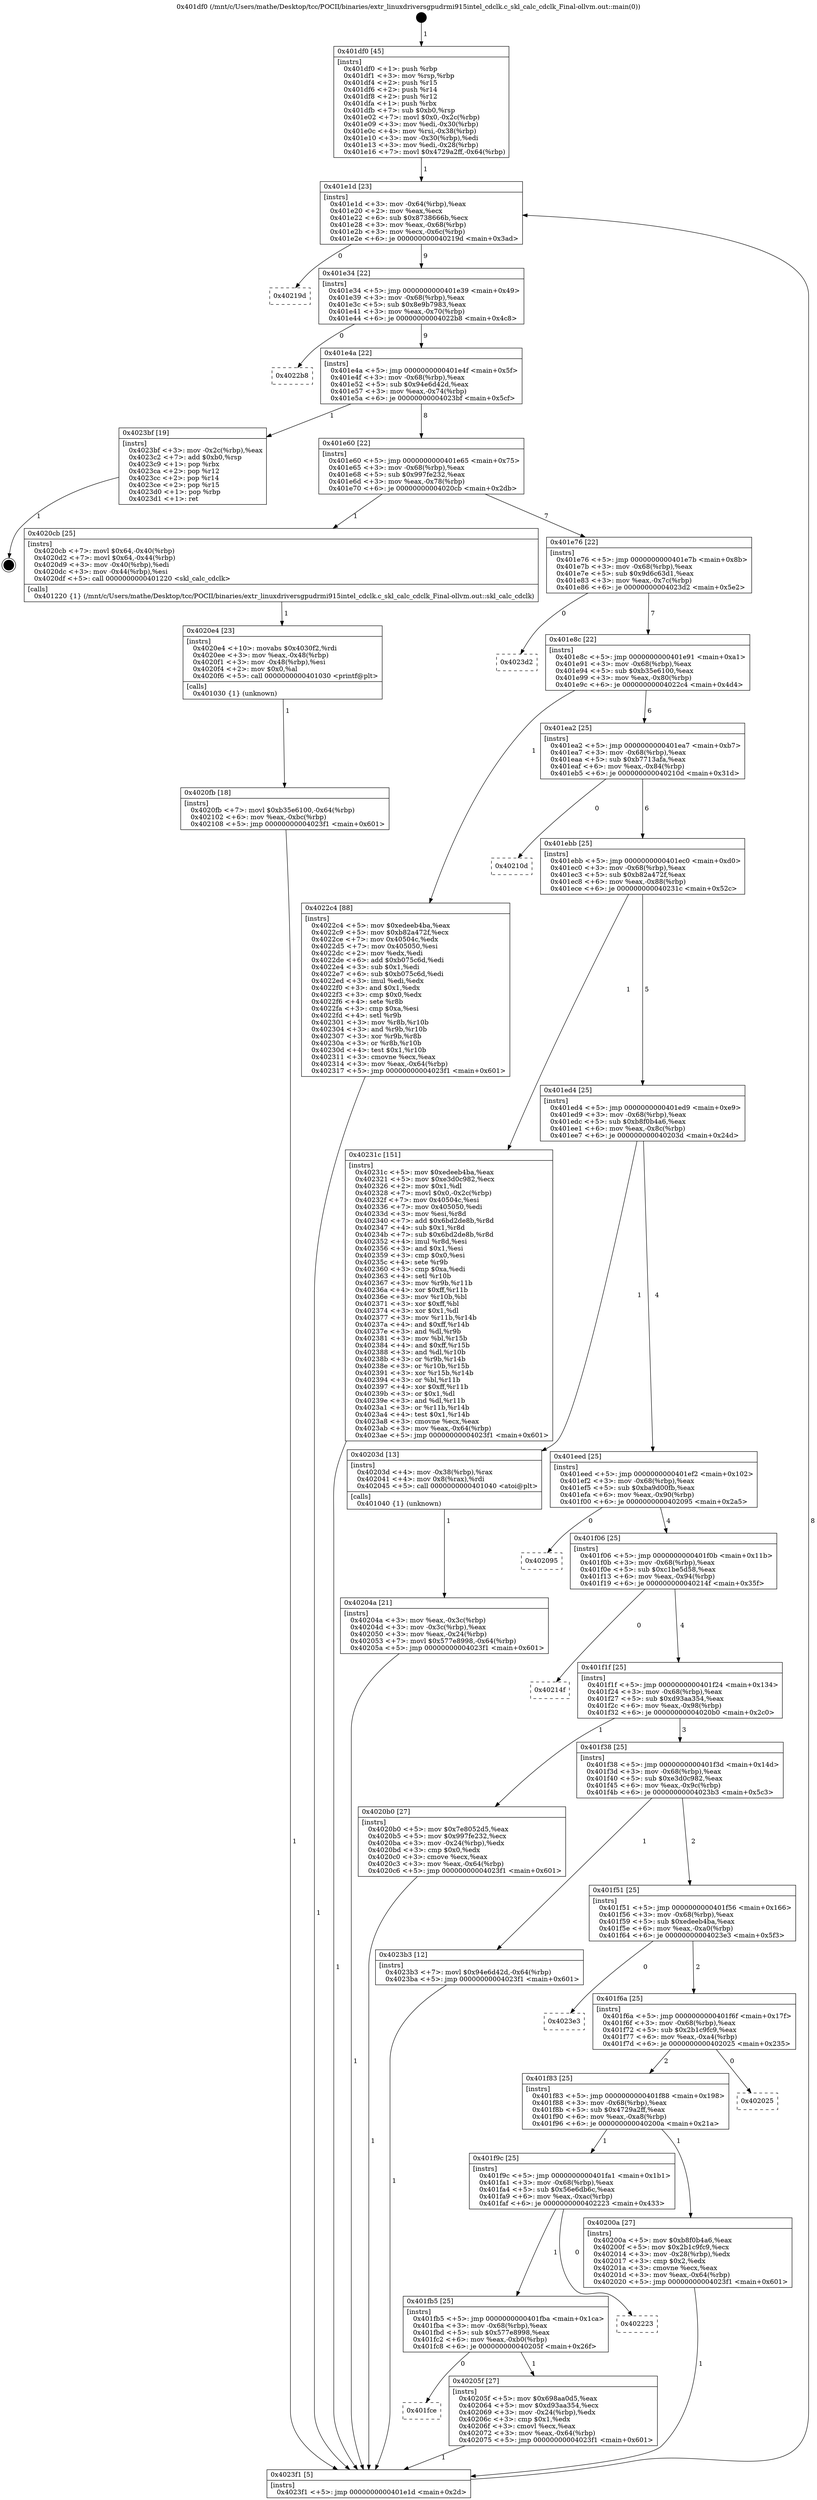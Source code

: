 digraph "0x401df0" {
  label = "0x401df0 (/mnt/c/Users/mathe/Desktop/tcc/POCII/binaries/extr_linuxdriversgpudrmi915intel_cdclk.c_skl_calc_cdclk_Final-ollvm.out::main(0))"
  labelloc = "t"
  node[shape=record]

  Entry [label="",width=0.3,height=0.3,shape=circle,fillcolor=black,style=filled]
  "0x401e1d" [label="{
     0x401e1d [23]\l
     | [instrs]\l
     &nbsp;&nbsp;0x401e1d \<+3\>: mov -0x64(%rbp),%eax\l
     &nbsp;&nbsp;0x401e20 \<+2\>: mov %eax,%ecx\l
     &nbsp;&nbsp;0x401e22 \<+6\>: sub $0x8738666b,%ecx\l
     &nbsp;&nbsp;0x401e28 \<+3\>: mov %eax,-0x68(%rbp)\l
     &nbsp;&nbsp;0x401e2b \<+3\>: mov %ecx,-0x6c(%rbp)\l
     &nbsp;&nbsp;0x401e2e \<+6\>: je 000000000040219d \<main+0x3ad\>\l
  }"]
  "0x40219d" [label="{
     0x40219d\l
  }", style=dashed]
  "0x401e34" [label="{
     0x401e34 [22]\l
     | [instrs]\l
     &nbsp;&nbsp;0x401e34 \<+5\>: jmp 0000000000401e39 \<main+0x49\>\l
     &nbsp;&nbsp;0x401e39 \<+3\>: mov -0x68(%rbp),%eax\l
     &nbsp;&nbsp;0x401e3c \<+5\>: sub $0x8e9b7983,%eax\l
     &nbsp;&nbsp;0x401e41 \<+3\>: mov %eax,-0x70(%rbp)\l
     &nbsp;&nbsp;0x401e44 \<+6\>: je 00000000004022b8 \<main+0x4c8\>\l
  }"]
  Exit [label="",width=0.3,height=0.3,shape=circle,fillcolor=black,style=filled,peripheries=2]
  "0x4022b8" [label="{
     0x4022b8\l
  }", style=dashed]
  "0x401e4a" [label="{
     0x401e4a [22]\l
     | [instrs]\l
     &nbsp;&nbsp;0x401e4a \<+5\>: jmp 0000000000401e4f \<main+0x5f\>\l
     &nbsp;&nbsp;0x401e4f \<+3\>: mov -0x68(%rbp),%eax\l
     &nbsp;&nbsp;0x401e52 \<+5\>: sub $0x94e6d42d,%eax\l
     &nbsp;&nbsp;0x401e57 \<+3\>: mov %eax,-0x74(%rbp)\l
     &nbsp;&nbsp;0x401e5a \<+6\>: je 00000000004023bf \<main+0x5cf\>\l
  }"]
  "0x4020fb" [label="{
     0x4020fb [18]\l
     | [instrs]\l
     &nbsp;&nbsp;0x4020fb \<+7\>: movl $0xb35e6100,-0x64(%rbp)\l
     &nbsp;&nbsp;0x402102 \<+6\>: mov %eax,-0xbc(%rbp)\l
     &nbsp;&nbsp;0x402108 \<+5\>: jmp 00000000004023f1 \<main+0x601\>\l
  }"]
  "0x4023bf" [label="{
     0x4023bf [19]\l
     | [instrs]\l
     &nbsp;&nbsp;0x4023bf \<+3\>: mov -0x2c(%rbp),%eax\l
     &nbsp;&nbsp;0x4023c2 \<+7\>: add $0xb0,%rsp\l
     &nbsp;&nbsp;0x4023c9 \<+1\>: pop %rbx\l
     &nbsp;&nbsp;0x4023ca \<+2\>: pop %r12\l
     &nbsp;&nbsp;0x4023cc \<+2\>: pop %r14\l
     &nbsp;&nbsp;0x4023ce \<+2\>: pop %r15\l
     &nbsp;&nbsp;0x4023d0 \<+1\>: pop %rbp\l
     &nbsp;&nbsp;0x4023d1 \<+1\>: ret\l
  }"]
  "0x401e60" [label="{
     0x401e60 [22]\l
     | [instrs]\l
     &nbsp;&nbsp;0x401e60 \<+5\>: jmp 0000000000401e65 \<main+0x75\>\l
     &nbsp;&nbsp;0x401e65 \<+3\>: mov -0x68(%rbp),%eax\l
     &nbsp;&nbsp;0x401e68 \<+5\>: sub $0x997fe232,%eax\l
     &nbsp;&nbsp;0x401e6d \<+3\>: mov %eax,-0x78(%rbp)\l
     &nbsp;&nbsp;0x401e70 \<+6\>: je 00000000004020cb \<main+0x2db\>\l
  }"]
  "0x4020e4" [label="{
     0x4020e4 [23]\l
     | [instrs]\l
     &nbsp;&nbsp;0x4020e4 \<+10\>: movabs $0x4030f2,%rdi\l
     &nbsp;&nbsp;0x4020ee \<+3\>: mov %eax,-0x48(%rbp)\l
     &nbsp;&nbsp;0x4020f1 \<+3\>: mov -0x48(%rbp),%esi\l
     &nbsp;&nbsp;0x4020f4 \<+2\>: mov $0x0,%al\l
     &nbsp;&nbsp;0x4020f6 \<+5\>: call 0000000000401030 \<printf@plt\>\l
     | [calls]\l
     &nbsp;&nbsp;0x401030 \{1\} (unknown)\l
  }"]
  "0x4020cb" [label="{
     0x4020cb [25]\l
     | [instrs]\l
     &nbsp;&nbsp;0x4020cb \<+7\>: movl $0x64,-0x40(%rbp)\l
     &nbsp;&nbsp;0x4020d2 \<+7\>: movl $0x64,-0x44(%rbp)\l
     &nbsp;&nbsp;0x4020d9 \<+3\>: mov -0x40(%rbp),%edi\l
     &nbsp;&nbsp;0x4020dc \<+3\>: mov -0x44(%rbp),%esi\l
     &nbsp;&nbsp;0x4020df \<+5\>: call 0000000000401220 \<skl_calc_cdclk\>\l
     | [calls]\l
     &nbsp;&nbsp;0x401220 \{1\} (/mnt/c/Users/mathe/Desktop/tcc/POCII/binaries/extr_linuxdriversgpudrmi915intel_cdclk.c_skl_calc_cdclk_Final-ollvm.out::skl_calc_cdclk)\l
  }"]
  "0x401e76" [label="{
     0x401e76 [22]\l
     | [instrs]\l
     &nbsp;&nbsp;0x401e76 \<+5\>: jmp 0000000000401e7b \<main+0x8b\>\l
     &nbsp;&nbsp;0x401e7b \<+3\>: mov -0x68(%rbp),%eax\l
     &nbsp;&nbsp;0x401e7e \<+5\>: sub $0x9d6c63d1,%eax\l
     &nbsp;&nbsp;0x401e83 \<+3\>: mov %eax,-0x7c(%rbp)\l
     &nbsp;&nbsp;0x401e86 \<+6\>: je 00000000004023d2 \<main+0x5e2\>\l
  }"]
  "0x401fce" [label="{
     0x401fce\l
  }", style=dashed]
  "0x4023d2" [label="{
     0x4023d2\l
  }", style=dashed]
  "0x401e8c" [label="{
     0x401e8c [22]\l
     | [instrs]\l
     &nbsp;&nbsp;0x401e8c \<+5\>: jmp 0000000000401e91 \<main+0xa1\>\l
     &nbsp;&nbsp;0x401e91 \<+3\>: mov -0x68(%rbp),%eax\l
     &nbsp;&nbsp;0x401e94 \<+5\>: sub $0xb35e6100,%eax\l
     &nbsp;&nbsp;0x401e99 \<+3\>: mov %eax,-0x80(%rbp)\l
     &nbsp;&nbsp;0x401e9c \<+6\>: je 00000000004022c4 \<main+0x4d4\>\l
  }"]
  "0x40205f" [label="{
     0x40205f [27]\l
     | [instrs]\l
     &nbsp;&nbsp;0x40205f \<+5\>: mov $0x698aa0d5,%eax\l
     &nbsp;&nbsp;0x402064 \<+5\>: mov $0xd93aa354,%ecx\l
     &nbsp;&nbsp;0x402069 \<+3\>: mov -0x24(%rbp),%edx\l
     &nbsp;&nbsp;0x40206c \<+3\>: cmp $0x1,%edx\l
     &nbsp;&nbsp;0x40206f \<+3\>: cmovl %ecx,%eax\l
     &nbsp;&nbsp;0x402072 \<+3\>: mov %eax,-0x64(%rbp)\l
     &nbsp;&nbsp;0x402075 \<+5\>: jmp 00000000004023f1 \<main+0x601\>\l
  }"]
  "0x4022c4" [label="{
     0x4022c4 [88]\l
     | [instrs]\l
     &nbsp;&nbsp;0x4022c4 \<+5\>: mov $0xedeeb4ba,%eax\l
     &nbsp;&nbsp;0x4022c9 \<+5\>: mov $0xb82a472f,%ecx\l
     &nbsp;&nbsp;0x4022ce \<+7\>: mov 0x40504c,%edx\l
     &nbsp;&nbsp;0x4022d5 \<+7\>: mov 0x405050,%esi\l
     &nbsp;&nbsp;0x4022dc \<+2\>: mov %edx,%edi\l
     &nbsp;&nbsp;0x4022de \<+6\>: add $0xb075c6d,%edi\l
     &nbsp;&nbsp;0x4022e4 \<+3\>: sub $0x1,%edi\l
     &nbsp;&nbsp;0x4022e7 \<+6\>: sub $0xb075c6d,%edi\l
     &nbsp;&nbsp;0x4022ed \<+3\>: imul %edi,%edx\l
     &nbsp;&nbsp;0x4022f0 \<+3\>: and $0x1,%edx\l
     &nbsp;&nbsp;0x4022f3 \<+3\>: cmp $0x0,%edx\l
     &nbsp;&nbsp;0x4022f6 \<+4\>: sete %r8b\l
     &nbsp;&nbsp;0x4022fa \<+3\>: cmp $0xa,%esi\l
     &nbsp;&nbsp;0x4022fd \<+4\>: setl %r9b\l
     &nbsp;&nbsp;0x402301 \<+3\>: mov %r8b,%r10b\l
     &nbsp;&nbsp;0x402304 \<+3\>: and %r9b,%r10b\l
     &nbsp;&nbsp;0x402307 \<+3\>: xor %r9b,%r8b\l
     &nbsp;&nbsp;0x40230a \<+3\>: or %r8b,%r10b\l
     &nbsp;&nbsp;0x40230d \<+4\>: test $0x1,%r10b\l
     &nbsp;&nbsp;0x402311 \<+3\>: cmovne %ecx,%eax\l
     &nbsp;&nbsp;0x402314 \<+3\>: mov %eax,-0x64(%rbp)\l
     &nbsp;&nbsp;0x402317 \<+5\>: jmp 00000000004023f1 \<main+0x601\>\l
  }"]
  "0x401ea2" [label="{
     0x401ea2 [25]\l
     | [instrs]\l
     &nbsp;&nbsp;0x401ea2 \<+5\>: jmp 0000000000401ea7 \<main+0xb7\>\l
     &nbsp;&nbsp;0x401ea7 \<+3\>: mov -0x68(%rbp),%eax\l
     &nbsp;&nbsp;0x401eaa \<+5\>: sub $0xb7713afa,%eax\l
     &nbsp;&nbsp;0x401eaf \<+6\>: mov %eax,-0x84(%rbp)\l
     &nbsp;&nbsp;0x401eb5 \<+6\>: je 000000000040210d \<main+0x31d\>\l
  }"]
  "0x401fb5" [label="{
     0x401fb5 [25]\l
     | [instrs]\l
     &nbsp;&nbsp;0x401fb5 \<+5\>: jmp 0000000000401fba \<main+0x1ca\>\l
     &nbsp;&nbsp;0x401fba \<+3\>: mov -0x68(%rbp),%eax\l
     &nbsp;&nbsp;0x401fbd \<+5\>: sub $0x577e8998,%eax\l
     &nbsp;&nbsp;0x401fc2 \<+6\>: mov %eax,-0xb0(%rbp)\l
     &nbsp;&nbsp;0x401fc8 \<+6\>: je 000000000040205f \<main+0x26f\>\l
  }"]
  "0x40210d" [label="{
     0x40210d\l
  }", style=dashed]
  "0x401ebb" [label="{
     0x401ebb [25]\l
     | [instrs]\l
     &nbsp;&nbsp;0x401ebb \<+5\>: jmp 0000000000401ec0 \<main+0xd0\>\l
     &nbsp;&nbsp;0x401ec0 \<+3\>: mov -0x68(%rbp),%eax\l
     &nbsp;&nbsp;0x401ec3 \<+5\>: sub $0xb82a472f,%eax\l
     &nbsp;&nbsp;0x401ec8 \<+6\>: mov %eax,-0x88(%rbp)\l
     &nbsp;&nbsp;0x401ece \<+6\>: je 000000000040231c \<main+0x52c\>\l
  }"]
  "0x402223" [label="{
     0x402223\l
  }", style=dashed]
  "0x40231c" [label="{
     0x40231c [151]\l
     | [instrs]\l
     &nbsp;&nbsp;0x40231c \<+5\>: mov $0xedeeb4ba,%eax\l
     &nbsp;&nbsp;0x402321 \<+5\>: mov $0xe3d0c982,%ecx\l
     &nbsp;&nbsp;0x402326 \<+2\>: mov $0x1,%dl\l
     &nbsp;&nbsp;0x402328 \<+7\>: movl $0x0,-0x2c(%rbp)\l
     &nbsp;&nbsp;0x40232f \<+7\>: mov 0x40504c,%esi\l
     &nbsp;&nbsp;0x402336 \<+7\>: mov 0x405050,%edi\l
     &nbsp;&nbsp;0x40233d \<+3\>: mov %esi,%r8d\l
     &nbsp;&nbsp;0x402340 \<+7\>: add $0x6bd2de8b,%r8d\l
     &nbsp;&nbsp;0x402347 \<+4\>: sub $0x1,%r8d\l
     &nbsp;&nbsp;0x40234b \<+7\>: sub $0x6bd2de8b,%r8d\l
     &nbsp;&nbsp;0x402352 \<+4\>: imul %r8d,%esi\l
     &nbsp;&nbsp;0x402356 \<+3\>: and $0x1,%esi\l
     &nbsp;&nbsp;0x402359 \<+3\>: cmp $0x0,%esi\l
     &nbsp;&nbsp;0x40235c \<+4\>: sete %r9b\l
     &nbsp;&nbsp;0x402360 \<+3\>: cmp $0xa,%edi\l
     &nbsp;&nbsp;0x402363 \<+4\>: setl %r10b\l
     &nbsp;&nbsp;0x402367 \<+3\>: mov %r9b,%r11b\l
     &nbsp;&nbsp;0x40236a \<+4\>: xor $0xff,%r11b\l
     &nbsp;&nbsp;0x40236e \<+3\>: mov %r10b,%bl\l
     &nbsp;&nbsp;0x402371 \<+3\>: xor $0xff,%bl\l
     &nbsp;&nbsp;0x402374 \<+3\>: xor $0x1,%dl\l
     &nbsp;&nbsp;0x402377 \<+3\>: mov %r11b,%r14b\l
     &nbsp;&nbsp;0x40237a \<+4\>: and $0xff,%r14b\l
     &nbsp;&nbsp;0x40237e \<+3\>: and %dl,%r9b\l
     &nbsp;&nbsp;0x402381 \<+3\>: mov %bl,%r15b\l
     &nbsp;&nbsp;0x402384 \<+4\>: and $0xff,%r15b\l
     &nbsp;&nbsp;0x402388 \<+3\>: and %dl,%r10b\l
     &nbsp;&nbsp;0x40238b \<+3\>: or %r9b,%r14b\l
     &nbsp;&nbsp;0x40238e \<+3\>: or %r10b,%r15b\l
     &nbsp;&nbsp;0x402391 \<+3\>: xor %r15b,%r14b\l
     &nbsp;&nbsp;0x402394 \<+3\>: or %bl,%r11b\l
     &nbsp;&nbsp;0x402397 \<+4\>: xor $0xff,%r11b\l
     &nbsp;&nbsp;0x40239b \<+3\>: or $0x1,%dl\l
     &nbsp;&nbsp;0x40239e \<+3\>: and %dl,%r11b\l
     &nbsp;&nbsp;0x4023a1 \<+3\>: or %r11b,%r14b\l
     &nbsp;&nbsp;0x4023a4 \<+4\>: test $0x1,%r14b\l
     &nbsp;&nbsp;0x4023a8 \<+3\>: cmovne %ecx,%eax\l
     &nbsp;&nbsp;0x4023ab \<+3\>: mov %eax,-0x64(%rbp)\l
     &nbsp;&nbsp;0x4023ae \<+5\>: jmp 00000000004023f1 \<main+0x601\>\l
  }"]
  "0x401ed4" [label="{
     0x401ed4 [25]\l
     | [instrs]\l
     &nbsp;&nbsp;0x401ed4 \<+5\>: jmp 0000000000401ed9 \<main+0xe9\>\l
     &nbsp;&nbsp;0x401ed9 \<+3\>: mov -0x68(%rbp),%eax\l
     &nbsp;&nbsp;0x401edc \<+5\>: sub $0xb8f0b4a6,%eax\l
     &nbsp;&nbsp;0x401ee1 \<+6\>: mov %eax,-0x8c(%rbp)\l
     &nbsp;&nbsp;0x401ee7 \<+6\>: je 000000000040203d \<main+0x24d\>\l
  }"]
  "0x40204a" [label="{
     0x40204a [21]\l
     | [instrs]\l
     &nbsp;&nbsp;0x40204a \<+3\>: mov %eax,-0x3c(%rbp)\l
     &nbsp;&nbsp;0x40204d \<+3\>: mov -0x3c(%rbp),%eax\l
     &nbsp;&nbsp;0x402050 \<+3\>: mov %eax,-0x24(%rbp)\l
     &nbsp;&nbsp;0x402053 \<+7\>: movl $0x577e8998,-0x64(%rbp)\l
     &nbsp;&nbsp;0x40205a \<+5\>: jmp 00000000004023f1 \<main+0x601\>\l
  }"]
  "0x40203d" [label="{
     0x40203d [13]\l
     | [instrs]\l
     &nbsp;&nbsp;0x40203d \<+4\>: mov -0x38(%rbp),%rax\l
     &nbsp;&nbsp;0x402041 \<+4\>: mov 0x8(%rax),%rdi\l
     &nbsp;&nbsp;0x402045 \<+5\>: call 0000000000401040 \<atoi@plt\>\l
     | [calls]\l
     &nbsp;&nbsp;0x401040 \{1\} (unknown)\l
  }"]
  "0x401eed" [label="{
     0x401eed [25]\l
     | [instrs]\l
     &nbsp;&nbsp;0x401eed \<+5\>: jmp 0000000000401ef2 \<main+0x102\>\l
     &nbsp;&nbsp;0x401ef2 \<+3\>: mov -0x68(%rbp),%eax\l
     &nbsp;&nbsp;0x401ef5 \<+5\>: sub $0xba9d00fb,%eax\l
     &nbsp;&nbsp;0x401efa \<+6\>: mov %eax,-0x90(%rbp)\l
     &nbsp;&nbsp;0x401f00 \<+6\>: je 0000000000402095 \<main+0x2a5\>\l
  }"]
  "0x401df0" [label="{
     0x401df0 [45]\l
     | [instrs]\l
     &nbsp;&nbsp;0x401df0 \<+1\>: push %rbp\l
     &nbsp;&nbsp;0x401df1 \<+3\>: mov %rsp,%rbp\l
     &nbsp;&nbsp;0x401df4 \<+2\>: push %r15\l
     &nbsp;&nbsp;0x401df6 \<+2\>: push %r14\l
     &nbsp;&nbsp;0x401df8 \<+2\>: push %r12\l
     &nbsp;&nbsp;0x401dfa \<+1\>: push %rbx\l
     &nbsp;&nbsp;0x401dfb \<+7\>: sub $0xb0,%rsp\l
     &nbsp;&nbsp;0x401e02 \<+7\>: movl $0x0,-0x2c(%rbp)\l
     &nbsp;&nbsp;0x401e09 \<+3\>: mov %edi,-0x30(%rbp)\l
     &nbsp;&nbsp;0x401e0c \<+4\>: mov %rsi,-0x38(%rbp)\l
     &nbsp;&nbsp;0x401e10 \<+3\>: mov -0x30(%rbp),%edi\l
     &nbsp;&nbsp;0x401e13 \<+3\>: mov %edi,-0x28(%rbp)\l
     &nbsp;&nbsp;0x401e16 \<+7\>: movl $0x4729a2ff,-0x64(%rbp)\l
  }"]
  "0x402095" [label="{
     0x402095\l
  }", style=dashed]
  "0x401f06" [label="{
     0x401f06 [25]\l
     | [instrs]\l
     &nbsp;&nbsp;0x401f06 \<+5\>: jmp 0000000000401f0b \<main+0x11b\>\l
     &nbsp;&nbsp;0x401f0b \<+3\>: mov -0x68(%rbp),%eax\l
     &nbsp;&nbsp;0x401f0e \<+5\>: sub $0xc1be5d58,%eax\l
     &nbsp;&nbsp;0x401f13 \<+6\>: mov %eax,-0x94(%rbp)\l
     &nbsp;&nbsp;0x401f19 \<+6\>: je 000000000040214f \<main+0x35f\>\l
  }"]
  "0x4023f1" [label="{
     0x4023f1 [5]\l
     | [instrs]\l
     &nbsp;&nbsp;0x4023f1 \<+5\>: jmp 0000000000401e1d \<main+0x2d\>\l
  }"]
  "0x40214f" [label="{
     0x40214f\l
  }", style=dashed]
  "0x401f1f" [label="{
     0x401f1f [25]\l
     | [instrs]\l
     &nbsp;&nbsp;0x401f1f \<+5\>: jmp 0000000000401f24 \<main+0x134\>\l
     &nbsp;&nbsp;0x401f24 \<+3\>: mov -0x68(%rbp),%eax\l
     &nbsp;&nbsp;0x401f27 \<+5\>: sub $0xd93aa354,%eax\l
     &nbsp;&nbsp;0x401f2c \<+6\>: mov %eax,-0x98(%rbp)\l
     &nbsp;&nbsp;0x401f32 \<+6\>: je 00000000004020b0 \<main+0x2c0\>\l
  }"]
  "0x401f9c" [label="{
     0x401f9c [25]\l
     | [instrs]\l
     &nbsp;&nbsp;0x401f9c \<+5\>: jmp 0000000000401fa1 \<main+0x1b1\>\l
     &nbsp;&nbsp;0x401fa1 \<+3\>: mov -0x68(%rbp),%eax\l
     &nbsp;&nbsp;0x401fa4 \<+5\>: sub $0x56e6db6c,%eax\l
     &nbsp;&nbsp;0x401fa9 \<+6\>: mov %eax,-0xac(%rbp)\l
     &nbsp;&nbsp;0x401faf \<+6\>: je 0000000000402223 \<main+0x433\>\l
  }"]
  "0x4020b0" [label="{
     0x4020b0 [27]\l
     | [instrs]\l
     &nbsp;&nbsp;0x4020b0 \<+5\>: mov $0x7e8052d5,%eax\l
     &nbsp;&nbsp;0x4020b5 \<+5\>: mov $0x997fe232,%ecx\l
     &nbsp;&nbsp;0x4020ba \<+3\>: mov -0x24(%rbp),%edx\l
     &nbsp;&nbsp;0x4020bd \<+3\>: cmp $0x0,%edx\l
     &nbsp;&nbsp;0x4020c0 \<+3\>: cmove %ecx,%eax\l
     &nbsp;&nbsp;0x4020c3 \<+3\>: mov %eax,-0x64(%rbp)\l
     &nbsp;&nbsp;0x4020c6 \<+5\>: jmp 00000000004023f1 \<main+0x601\>\l
  }"]
  "0x401f38" [label="{
     0x401f38 [25]\l
     | [instrs]\l
     &nbsp;&nbsp;0x401f38 \<+5\>: jmp 0000000000401f3d \<main+0x14d\>\l
     &nbsp;&nbsp;0x401f3d \<+3\>: mov -0x68(%rbp),%eax\l
     &nbsp;&nbsp;0x401f40 \<+5\>: sub $0xe3d0c982,%eax\l
     &nbsp;&nbsp;0x401f45 \<+6\>: mov %eax,-0x9c(%rbp)\l
     &nbsp;&nbsp;0x401f4b \<+6\>: je 00000000004023b3 \<main+0x5c3\>\l
  }"]
  "0x40200a" [label="{
     0x40200a [27]\l
     | [instrs]\l
     &nbsp;&nbsp;0x40200a \<+5\>: mov $0xb8f0b4a6,%eax\l
     &nbsp;&nbsp;0x40200f \<+5\>: mov $0x2b1c9fc9,%ecx\l
     &nbsp;&nbsp;0x402014 \<+3\>: mov -0x28(%rbp),%edx\l
     &nbsp;&nbsp;0x402017 \<+3\>: cmp $0x2,%edx\l
     &nbsp;&nbsp;0x40201a \<+3\>: cmovne %ecx,%eax\l
     &nbsp;&nbsp;0x40201d \<+3\>: mov %eax,-0x64(%rbp)\l
     &nbsp;&nbsp;0x402020 \<+5\>: jmp 00000000004023f1 \<main+0x601\>\l
  }"]
  "0x4023b3" [label="{
     0x4023b3 [12]\l
     | [instrs]\l
     &nbsp;&nbsp;0x4023b3 \<+7\>: movl $0x94e6d42d,-0x64(%rbp)\l
     &nbsp;&nbsp;0x4023ba \<+5\>: jmp 00000000004023f1 \<main+0x601\>\l
  }"]
  "0x401f51" [label="{
     0x401f51 [25]\l
     | [instrs]\l
     &nbsp;&nbsp;0x401f51 \<+5\>: jmp 0000000000401f56 \<main+0x166\>\l
     &nbsp;&nbsp;0x401f56 \<+3\>: mov -0x68(%rbp),%eax\l
     &nbsp;&nbsp;0x401f59 \<+5\>: sub $0xedeeb4ba,%eax\l
     &nbsp;&nbsp;0x401f5e \<+6\>: mov %eax,-0xa0(%rbp)\l
     &nbsp;&nbsp;0x401f64 \<+6\>: je 00000000004023e3 \<main+0x5f3\>\l
  }"]
  "0x401f83" [label="{
     0x401f83 [25]\l
     | [instrs]\l
     &nbsp;&nbsp;0x401f83 \<+5\>: jmp 0000000000401f88 \<main+0x198\>\l
     &nbsp;&nbsp;0x401f88 \<+3\>: mov -0x68(%rbp),%eax\l
     &nbsp;&nbsp;0x401f8b \<+5\>: sub $0x4729a2ff,%eax\l
     &nbsp;&nbsp;0x401f90 \<+6\>: mov %eax,-0xa8(%rbp)\l
     &nbsp;&nbsp;0x401f96 \<+6\>: je 000000000040200a \<main+0x21a\>\l
  }"]
  "0x4023e3" [label="{
     0x4023e3\l
  }", style=dashed]
  "0x401f6a" [label="{
     0x401f6a [25]\l
     | [instrs]\l
     &nbsp;&nbsp;0x401f6a \<+5\>: jmp 0000000000401f6f \<main+0x17f\>\l
     &nbsp;&nbsp;0x401f6f \<+3\>: mov -0x68(%rbp),%eax\l
     &nbsp;&nbsp;0x401f72 \<+5\>: sub $0x2b1c9fc9,%eax\l
     &nbsp;&nbsp;0x401f77 \<+6\>: mov %eax,-0xa4(%rbp)\l
     &nbsp;&nbsp;0x401f7d \<+6\>: je 0000000000402025 \<main+0x235\>\l
  }"]
  "0x402025" [label="{
     0x402025\l
  }", style=dashed]
  Entry -> "0x401df0" [label=" 1"]
  "0x401e1d" -> "0x40219d" [label=" 0"]
  "0x401e1d" -> "0x401e34" [label=" 9"]
  "0x4023bf" -> Exit [label=" 1"]
  "0x401e34" -> "0x4022b8" [label=" 0"]
  "0x401e34" -> "0x401e4a" [label=" 9"]
  "0x4023b3" -> "0x4023f1" [label=" 1"]
  "0x401e4a" -> "0x4023bf" [label=" 1"]
  "0x401e4a" -> "0x401e60" [label=" 8"]
  "0x40231c" -> "0x4023f1" [label=" 1"]
  "0x401e60" -> "0x4020cb" [label=" 1"]
  "0x401e60" -> "0x401e76" [label=" 7"]
  "0x4022c4" -> "0x4023f1" [label=" 1"]
  "0x401e76" -> "0x4023d2" [label=" 0"]
  "0x401e76" -> "0x401e8c" [label=" 7"]
  "0x4020fb" -> "0x4023f1" [label=" 1"]
  "0x401e8c" -> "0x4022c4" [label=" 1"]
  "0x401e8c" -> "0x401ea2" [label=" 6"]
  "0x4020e4" -> "0x4020fb" [label=" 1"]
  "0x401ea2" -> "0x40210d" [label=" 0"]
  "0x401ea2" -> "0x401ebb" [label=" 6"]
  "0x4020b0" -> "0x4023f1" [label=" 1"]
  "0x401ebb" -> "0x40231c" [label=" 1"]
  "0x401ebb" -> "0x401ed4" [label=" 5"]
  "0x40205f" -> "0x4023f1" [label=" 1"]
  "0x401ed4" -> "0x40203d" [label=" 1"]
  "0x401ed4" -> "0x401eed" [label=" 4"]
  "0x401fb5" -> "0x40205f" [label=" 1"]
  "0x401eed" -> "0x402095" [label=" 0"]
  "0x401eed" -> "0x401f06" [label=" 4"]
  "0x4020cb" -> "0x4020e4" [label=" 1"]
  "0x401f06" -> "0x40214f" [label=" 0"]
  "0x401f06" -> "0x401f1f" [label=" 4"]
  "0x401f9c" -> "0x401fb5" [label=" 1"]
  "0x401f1f" -> "0x4020b0" [label=" 1"]
  "0x401f1f" -> "0x401f38" [label=" 3"]
  "0x401f9c" -> "0x402223" [label=" 0"]
  "0x401f38" -> "0x4023b3" [label=" 1"]
  "0x401f38" -> "0x401f51" [label=" 2"]
  "0x401fb5" -> "0x401fce" [label=" 0"]
  "0x401f51" -> "0x4023e3" [label=" 0"]
  "0x401f51" -> "0x401f6a" [label=" 2"]
  "0x40203d" -> "0x40204a" [label=" 1"]
  "0x401f6a" -> "0x402025" [label=" 0"]
  "0x401f6a" -> "0x401f83" [label=" 2"]
  "0x40204a" -> "0x4023f1" [label=" 1"]
  "0x401f83" -> "0x40200a" [label=" 1"]
  "0x401f83" -> "0x401f9c" [label=" 1"]
  "0x40200a" -> "0x4023f1" [label=" 1"]
  "0x401df0" -> "0x401e1d" [label=" 1"]
  "0x4023f1" -> "0x401e1d" [label=" 8"]
}
